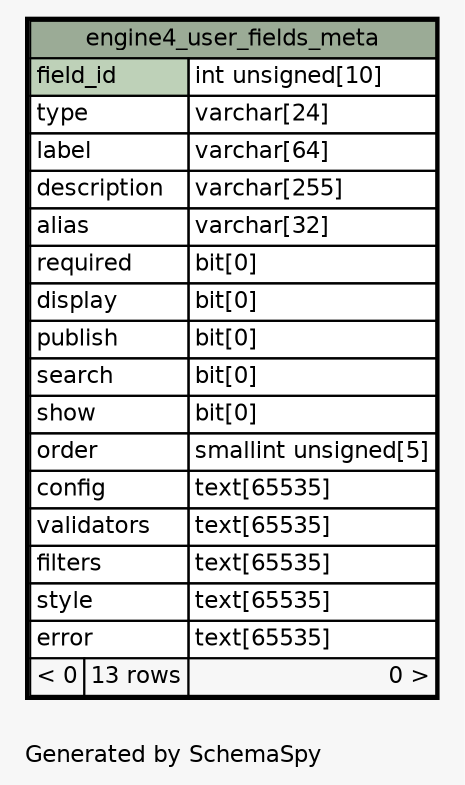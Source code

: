 // dot 2.38.0 on Windows 10 10.0
// SchemaSpy rev 590
digraph "oneDegreeRelationshipsDiagram" {
  graph [
    rankdir="RL"
    bgcolor="#f7f7f7"
    label="\nGenerated by SchemaSpy"
    labeljust="l"
    nodesep="0.18"
    ranksep="0.46"
    fontname="Helvetica"
    fontsize="11"
  ];
  node [
    fontname="Helvetica"
    fontsize="11"
    shape="plaintext"
  ];
  edge [
    arrowsize="0.8"
  ];
  "engine4_user_fields_meta" [
    label=<
    <TABLE BORDER="2" CELLBORDER="1" CELLSPACING="0" BGCOLOR="#ffffff">
      <TR><TD COLSPAN="3" BGCOLOR="#9bab96" ALIGN="CENTER">engine4_user_fields_meta</TD></TR>
      <TR><TD PORT="field_id" COLSPAN="2" BGCOLOR="#bed1b8" ALIGN="LEFT">field_id</TD><TD PORT="field_id.type" ALIGN="LEFT">int unsigned[10]</TD></TR>
      <TR><TD PORT="type" COLSPAN="2" ALIGN="LEFT">type</TD><TD PORT="type.type" ALIGN="LEFT">varchar[24]</TD></TR>
      <TR><TD PORT="label" COLSPAN="2" ALIGN="LEFT">label</TD><TD PORT="label.type" ALIGN="LEFT">varchar[64]</TD></TR>
      <TR><TD PORT="description" COLSPAN="2" ALIGN="LEFT">description</TD><TD PORT="description.type" ALIGN="LEFT">varchar[255]</TD></TR>
      <TR><TD PORT="alias" COLSPAN="2" ALIGN="LEFT">alias</TD><TD PORT="alias.type" ALIGN="LEFT">varchar[32]</TD></TR>
      <TR><TD PORT="required" COLSPAN="2" ALIGN="LEFT">required</TD><TD PORT="required.type" ALIGN="LEFT">bit[0]</TD></TR>
      <TR><TD PORT="display" COLSPAN="2" ALIGN="LEFT">display</TD><TD PORT="display.type" ALIGN="LEFT">bit[0]</TD></TR>
      <TR><TD PORT="publish" COLSPAN="2" ALIGN="LEFT">publish</TD><TD PORT="publish.type" ALIGN="LEFT">bit[0]</TD></TR>
      <TR><TD PORT="search" COLSPAN="2" ALIGN="LEFT">search</TD><TD PORT="search.type" ALIGN="LEFT">bit[0]</TD></TR>
      <TR><TD PORT="show" COLSPAN="2" ALIGN="LEFT">show</TD><TD PORT="show.type" ALIGN="LEFT">bit[0]</TD></TR>
      <TR><TD PORT="order" COLSPAN="2" ALIGN="LEFT">order</TD><TD PORT="order.type" ALIGN="LEFT">smallint unsigned[5]</TD></TR>
      <TR><TD PORT="config" COLSPAN="2" ALIGN="LEFT">config</TD><TD PORT="config.type" ALIGN="LEFT">text[65535]</TD></TR>
      <TR><TD PORT="validators" COLSPAN="2" ALIGN="LEFT">validators</TD><TD PORT="validators.type" ALIGN="LEFT">text[65535]</TD></TR>
      <TR><TD PORT="filters" COLSPAN="2" ALIGN="LEFT">filters</TD><TD PORT="filters.type" ALIGN="LEFT">text[65535]</TD></TR>
      <TR><TD PORT="style" COLSPAN="2" ALIGN="LEFT">style</TD><TD PORT="style.type" ALIGN="LEFT">text[65535]</TD></TR>
      <TR><TD PORT="error" COLSPAN="2" ALIGN="LEFT">error</TD><TD PORT="error.type" ALIGN="LEFT">text[65535]</TD></TR>
      <TR><TD ALIGN="LEFT" BGCOLOR="#f7f7f7">&lt; 0</TD><TD ALIGN="RIGHT" BGCOLOR="#f7f7f7">13 rows</TD><TD ALIGN="RIGHT" BGCOLOR="#f7f7f7">0 &gt;</TD></TR>
    </TABLE>>
    URL="engine4_user_fields_meta.html"
    tooltip="engine4_user_fields_meta"
  ];
}
